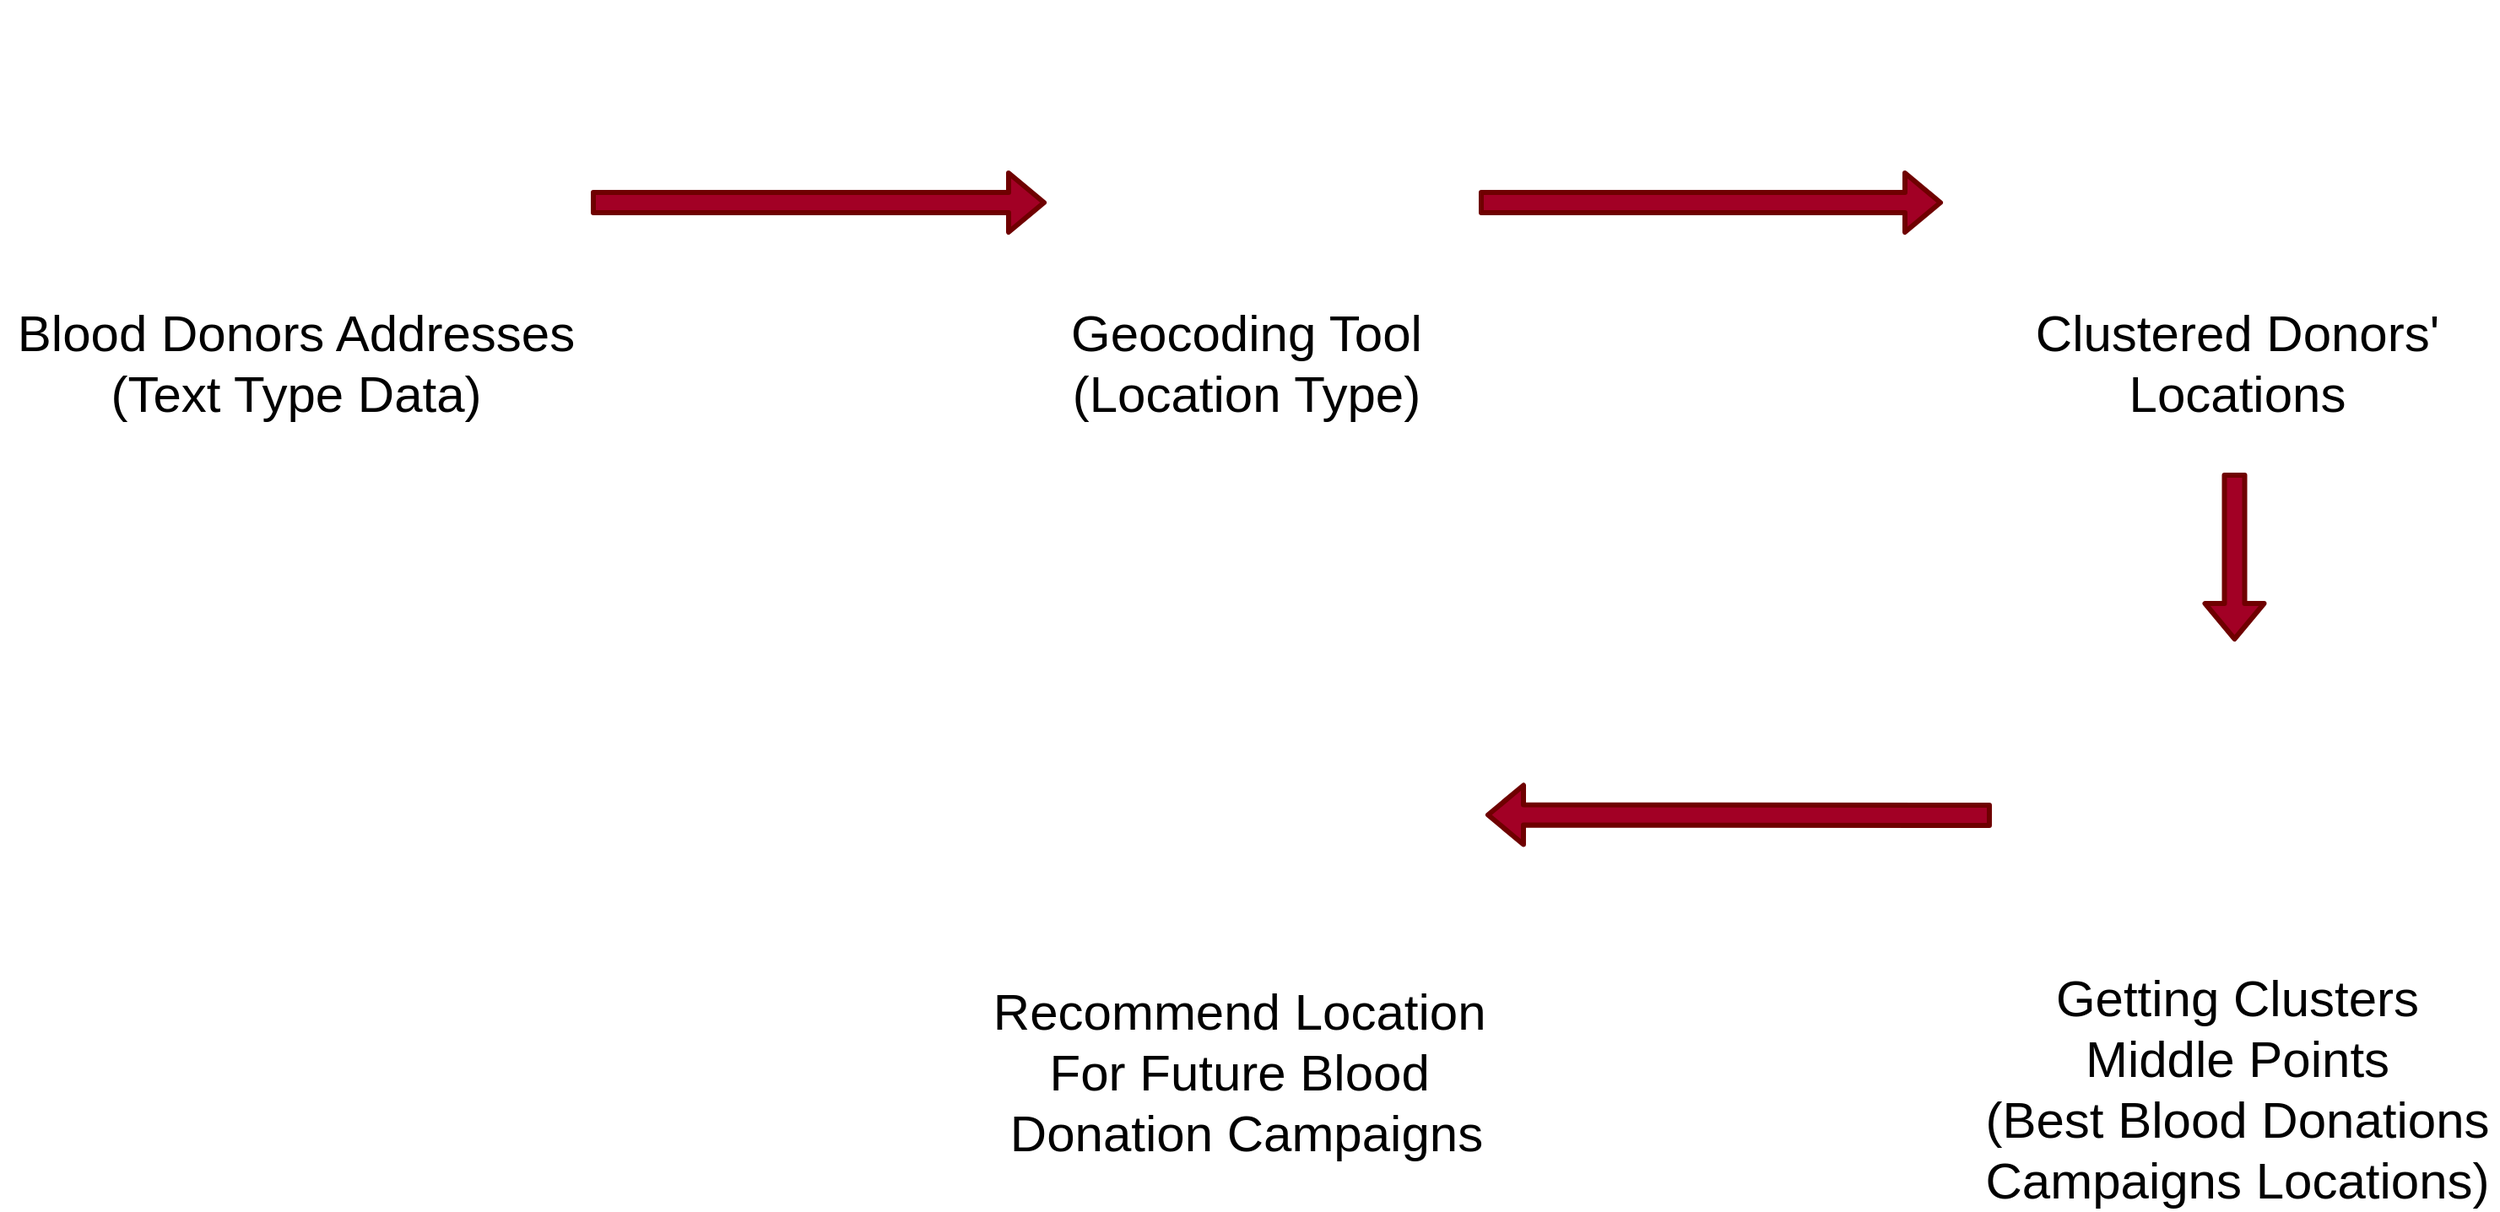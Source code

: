 <mxfile version="13.7.9" type="device"><diagram id="l9YHeqas-8-UdvX1ImMv" name="Page-1"><mxGraphModel dx="2728" dy="1763" grid="1" gridSize="10" guides="1" tooltips="1" connect="1" arrows="1" fold="1" page="1" pageScale="1" pageWidth="827" pageHeight="1169" math="0" shadow="0"><root><mxCell id="0"/><mxCell id="1" parent="0"/><mxCell id="Qp6F07JCUeZk1bQ1lLje-2" value="" style="shape=image;html=1;verticalAlign=top;verticalLabelPosition=bottom;labelBackgroundColor=#ffffff;imageAspect=0;aspect=fixed;image=https://cdn0.iconfinder.com/data/icons/users-android-l-lollipop-icon-pack/24/group2-128.png" vertex="1" parent="1"><mxGeometry x="1400" y="960" width="210" height="210" as="geometry"/></mxCell><mxCell id="Qp6F07JCUeZk1bQ1lLje-3" value="&lt;font style=&quot;font-size: 30px&quot;&gt;Blood Donors Addresses&lt;br&gt;(Text Type Data)&lt;/font&gt;" style="text;html=1;align=center;verticalAlign=middle;resizable=0;points=[];autosize=1;" vertex="1" parent="1"><mxGeometry x="1330" y="1150" width="350" height="50" as="geometry"/></mxCell><mxCell id="Qp6F07JCUeZk1bQ1lLje-4" value="" style="shape=image;html=1;verticalAlign=top;verticalLabelPosition=bottom;labelBackgroundColor=#ffffff;imageAspect=0;aspect=fixed;image=https://cdn1.iconfinder.com/data/icons/ios-11-glyphs/30/geo_fence-128.png" vertex="1" parent="1"><mxGeometry x="2004" y="1001" width="128" height="128" as="geometry"/></mxCell><mxCell id="Qp6F07JCUeZk1bQ1lLje-5" value="" style="shape=flexArrow;endArrow=classic;html=1;strokeWidth=3;fillColor=#a20025;strokeColor=#6F0000;" edge="1" parent="1"><mxGeometry width="50" height="50" relative="1" as="geometry"><mxPoint x="1680" y="1080" as="sourcePoint"/><mxPoint x="1950" y="1080" as="targetPoint"/></mxGeometry></mxCell><mxCell id="Qp6F07JCUeZk1bQ1lLje-6" value="&lt;font style=&quot;font-size: 30px&quot;&gt;Geocoding Tool&lt;br&gt;(Location Type)&lt;/font&gt;" style="text;html=1;align=center;verticalAlign=middle;resizable=0;points=[];autosize=1;" vertex="1" parent="1"><mxGeometry x="1958" y="1150" width="220" height="50" as="geometry"/></mxCell><mxCell id="Qp6F07JCUeZk1bQ1lLje-7" value="" style="shape=flexArrow;endArrow=classic;html=1;strokeWidth=3;fillColor=#a20025;strokeColor=#6F0000;" edge="1" parent="1"><mxGeometry width="50" height="50" relative="1" as="geometry"><mxPoint x="2206" y="1080" as="sourcePoint"/><mxPoint x="2481" y="1080" as="targetPoint"/><Array as="points"/></mxGeometry></mxCell><mxCell id="Qp6F07JCUeZk1bQ1lLje-8" value="" style="shape=image;html=1;verticalAlign=top;verticalLabelPosition=bottom;labelBackgroundColor=#ffffff;imageAspect=0;aspect=fixed;image=https://cdn0.iconfinder.com/data/icons/users-android-l-lollipop-icon-pack/24/group2-128.png" vertex="1" parent="1"><mxGeometry x="2550" y="960" width="210" height="210" as="geometry"/></mxCell><mxCell id="Qp6F07JCUeZk1bQ1lLje-9" value="" style="shape=flexArrow;endArrow=classic;html=1;strokeWidth=3;fillColor=#a20025;strokeColor=#6F0000;" edge="1" parent="1"><mxGeometry width="50" height="50" relative="1" as="geometry"><mxPoint x="2653.75" y="1240" as="sourcePoint"/><mxPoint x="2653.75" y="1340" as="targetPoint"/></mxGeometry></mxCell><mxCell id="Qp6F07JCUeZk1bQ1lLje-10" value="&lt;span style=&quot;font-size: 30px&quot;&gt;Clustered Donors'&lt;br&gt;Locations&lt;/span&gt;" style="text;html=1;align=center;verticalAlign=middle;resizable=0;points=[];autosize=1;" vertex="1" parent="1"><mxGeometry x="2530" y="1150" width="250" height="50" as="geometry"/></mxCell><mxCell id="Qp6F07JCUeZk1bQ1lLje-12" value="" style="shape=image;html=1;verticalAlign=top;verticalLabelPosition=bottom;labelBackgroundColor=#ffffff;imageAspect=0;aspect=fixed;image=https://cdn1.iconfinder.com/data/icons/gradak-business-solidarity/32/business-16-128.png" vertex="1" parent="1"><mxGeometry x="2591" y="1380" width="128" height="128" as="geometry"/></mxCell><mxCell id="Qp6F07JCUeZk1bQ1lLje-13" value="&lt;span style=&quot;font-size: 30px&quot;&gt;Getting Clusters&lt;br&gt;Middle Points &lt;br&gt;(Best Blood Donations&lt;br&gt;Campaigns Locations)&lt;/span&gt;" style="text;html=1;align=center;verticalAlign=middle;resizable=0;points=[];autosize=1;" vertex="1" parent="1"><mxGeometry x="2500" y="1560" width="310" height="90" as="geometry"/></mxCell><mxCell id="Qp6F07JCUeZk1bQ1lLje-14" value="" style="shape=image;html=1;verticalAlign=top;verticalLabelPosition=bottom;labelBackgroundColor=#ffffff;imageAspect=0;aspect=fixed;image=https://cdn0.iconfinder.com/data/icons/elasto-online-store/26/00-ELASTOFONT-STORE-READY_map-maker3-128.png" vertex="1" parent="1"><mxGeometry x="2004" y="1380" width="128" height="128" as="geometry"/></mxCell><mxCell id="Qp6F07JCUeZk1bQ1lLje-15" value="&lt;span style=&quot;font-size: 30px&quot;&gt;Recommend Location&amp;nbsp;&lt;br&gt;&lt;/span&gt;&lt;span style=&quot;font-size: 30px&quot;&gt;For Future Blood&amp;nbsp;&lt;br&gt;&lt;/span&gt;&lt;span style=&quot;font-size: 30px&quot;&gt;Donation Campaigns&lt;/span&gt;" style="text;html=1;align=center;verticalAlign=middle;resizable=0;points=[];autosize=1;" vertex="1" parent="1"><mxGeometry x="1908" y="1560" width="320" height="70" as="geometry"/></mxCell><mxCell id="Qp6F07JCUeZk1bQ1lLje-16" value="" style="shape=flexArrow;endArrow=classic;html=1;strokeWidth=3;fillColor=#a20025;strokeColor=#6F0000;" edge="1" parent="1"><mxGeometry width="50" height="50" relative="1" as="geometry"><mxPoint x="2510" y="1443" as="sourcePoint"/><mxPoint x="2210" y="1442.75" as="targetPoint"/></mxGeometry></mxCell></root></mxGraphModel></diagram></mxfile>